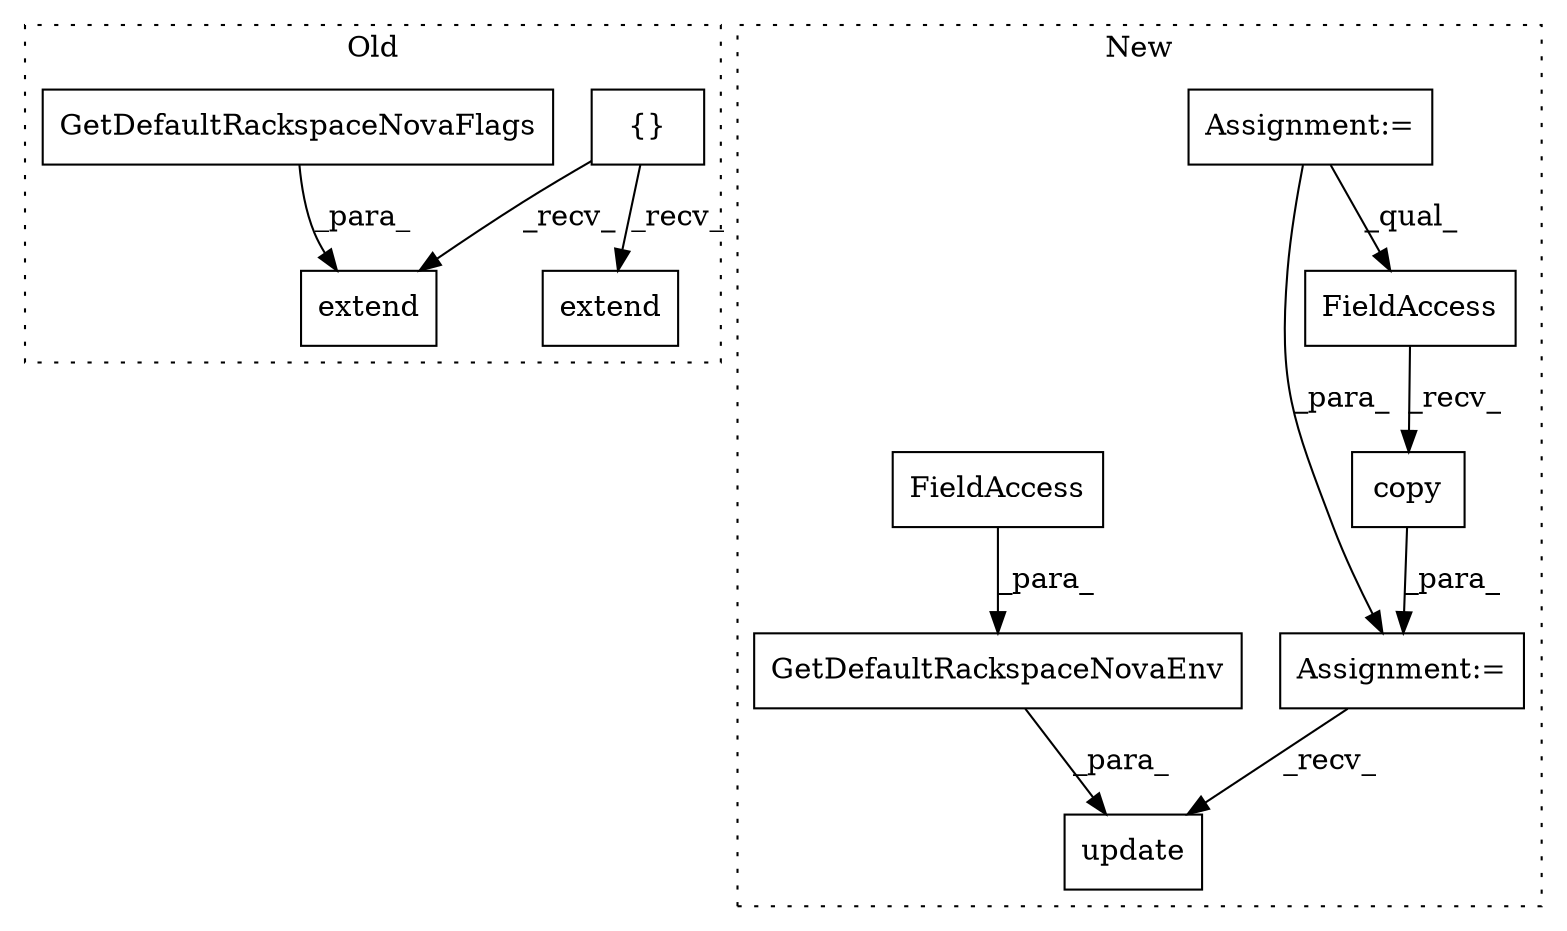 digraph G {
subgraph cluster0 {
1 [label="extend" a="32" s="3329,3375" l="7,1" shape="box"];
6 [label="{}" a="4" s="3295,3311" l="1,1" shape="box"];
9 [label="GetDefaultRackspaceNovaFlags" a="32" s="3341,3374" l="29,1" shape="box"];
11 [label="extend" a="32" s="3393,3429" l="7,1" shape="box"];
label = "Old";
style="dotted";
}
subgraph cluster1 {
2 [label="copy" a="32" s="4703" l="6" shape="box"];
3 [label="Assignment:=" a="7" s="4691" l="1" shape="box"];
4 [label="FieldAccess" a="22" s="4692" l="10" shape="box"];
5 [label="Assignment:=" a="7" s="4309" l="2" shape="box"];
7 [label="update" a="32" s="4724,4773" l="7,1" shape="box"];
8 [label="GetDefaultRackspaceNovaEnv" a="32" s="4736,4772" l="27,1" shape="box"];
10 [label="FieldAccess" a="22" s="4763" l="9" shape="box"];
label = "New";
style="dotted";
}
2 -> 3 [label="_para_"];
3 -> 7 [label="_recv_"];
4 -> 2 [label="_recv_"];
5 -> 3 [label="_para_"];
5 -> 4 [label="_qual_"];
6 -> 11 [label="_recv_"];
6 -> 1 [label="_recv_"];
8 -> 7 [label="_para_"];
9 -> 1 [label="_para_"];
10 -> 8 [label="_para_"];
}